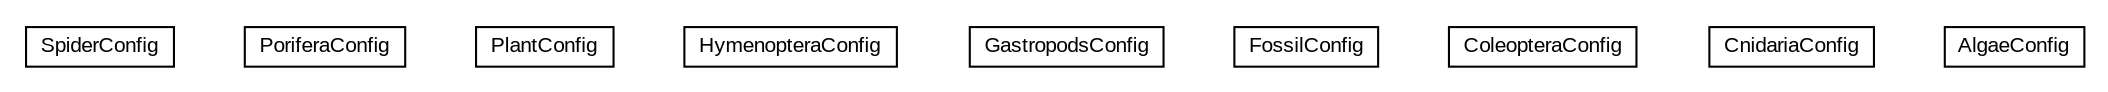 #!/usr/local/bin/dot
#
# Class diagram 
# Generated by UMLGraph version R5_6-24-gf6e263 (http://www.umlgraph.org/)
#

digraph G {
	edge [fontname="arial",fontsize=10,labelfontname="arial",labelfontsize=10];
	node [fontname="arial",fontsize=10,shape=plaintext];
	nodesep=0.25;
	ranksep=0.5;
	// edu.arizona.biosemantics.semanticmarkup.config.taxongroup.SpiderConfig
	c725 [label=<<table title="edu.arizona.biosemantics.semanticmarkup.config.taxongroup.SpiderConfig" border="0" cellborder="1" cellspacing="0" cellpadding="2" port="p" href="./SpiderConfig.html">
		<tr><td><table border="0" cellspacing="0" cellpadding="1">
<tr><td align="center" balign="center"> SpiderConfig </td></tr>
		</table></td></tr>
		</table>>, URL="./SpiderConfig.html", fontname="arial", fontcolor="black", fontsize=10.0];
	// edu.arizona.biosemantics.semanticmarkup.config.taxongroup.PoriferaConfig
	c726 [label=<<table title="edu.arizona.biosemantics.semanticmarkup.config.taxongroup.PoriferaConfig" border="0" cellborder="1" cellspacing="0" cellpadding="2" port="p" href="./PoriferaConfig.html">
		<tr><td><table border="0" cellspacing="0" cellpadding="1">
<tr><td align="center" balign="center"> PoriferaConfig </td></tr>
		</table></td></tr>
		</table>>, URL="./PoriferaConfig.html", fontname="arial", fontcolor="black", fontsize=10.0];
	// edu.arizona.biosemantics.semanticmarkup.config.taxongroup.PlantConfig
	c727 [label=<<table title="edu.arizona.biosemantics.semanticmarkup.config.taxongroup.PlantConfig" border="0" cellborder="1" cellspacing="0" cellpadding="2" port="p" href="./PlantConfig.html">
		<tr><td><table border="0" cellspacing="0" cellpadding="1">
<tr><td align="center" balign="center"> PlantConfig </td></tr>
		</table></td></tr>
		</table>>, URL="./PlantConfig.html", fontname="arial", fontcolor="black", fontsize=10.0];
	// edu.arizona.biosemantics.semanticmarkup.config.taxongroup.HymenopteraConfig
	c728 [label=<<table title="edu.arizona.biosemantics.semanticmarkup.config.taxongroup.HymenopteraConfig" border="0" cellborder="1" cellspacing="0" cellpadding="2" port="p" href="./HymenopteraConfig.html">
		<tr><td><table border="0" cellspacing="0" cellpadding="1">
<tr><td align="center" balign="center"> HymenopteraConfig </td></tr>
		</table></td></tr>
		</table>>, URL="./HymenopteraConfig.html", fontname="arial", fontcolor="black", fontsize=10.0];
	// edu.arizona.biosemantics.semanticmarkup.config.taxongroup.GastropodsConfig
	c729 [label=<<table title="edu.arizona.biosemantics.semanticmarkup.config.taxongroup.GastropodsConfig" border="0" cellborder="1" cellspacing="0" cellpadding="2" port="p" href="./GastropodsConfig.html">
		<tr><td><table border="0" cellspacing="0" cellpadding="1">
<tr><td align="center" balign="center"> GastropodsConfig </td></tr>
		</table></td></tr>
		</table>>, URL="./GastropodsConfig.html", fontname="arial", fontcolor="black", fontsize=10.0];
	// edu.arizona.biosemantics.semanticmarkup.config.taxongroup.FossilConfig
	c730 [label=<<table title="edu.arizona.biosemantics.semanticmarkup.config.taxongroup.FossilConfig" border="0" cellborder="1" cellspacing="0" cellpadding="2" port="p" href="./FossilConfig.html">
		<tr><td><table border="0" cellspacing="0" cellpadding="1">
<tr><td align="center" balign="center"> FossilConfig </td></tr>
		</table></td></tr>
		</table>>, URL="./FossilConfig.html", fontname="arial", fontcolor="black", fontsize=10.0];
	// edu.arizona.biosemantics.semanticmarkup.config.taxongroup.ColeopteraConfig
	c731 [label=<<table title="edu.arizona.biosemantics.semanticmarkup.config.taxongroup.ColeopteraConfig" border="0" cellborder="1" cellspacing="0" cellpadding="2" port="p" href="./ColeopteraConfig.html">
		<tr><td><table border="0" cellspacing="0" cellpadding="1">
<tr><td align="center" balign="center"> ColeopteraConfig </td></tr>
		</table></td></tr>
		</table>>, URL="./ColeopteraConfig.html", fontname="arial", fontcolor="black", fontsize=10.0];
	// edu.arizona.biosemantics.semanticmarkup.config.taxongroup.CnidariaConfig
	c732 [label=<<table title="edu.arizona.biosemantics.semanticmarkup.config.taxongroup.CnidariaConfig" border="0" cellborder="1" cellspacing="0" cellpadding="2" port="p" href="./CnidariaConfig.html">
		<tr><td><table border="0" cellspacing="0" cellpadding="1">
<tr><td align="center" balign="center"> CnidariaConfig </td></tr>
		</table></td></tr>
		</table>>, URL="./CnidariaConfig.html", fontname="arial", fontcolor="black", fontsize=10.0];
	// edu.arizona.biosemantics.semanticmarkup.config.taxongroup.AlgaeConfig
	c733 [label=<<table title="edu.arizona.biosemantics.semanticmarkup.config.taxongroup.AlgaeConfig" border="0" cellborder="1" cellspacing="0" cellpadding="2" port="p" href="./AlgaeConfig.html">
		<tr><td><table border="0" cellspacing="0" cellpadding="1">
<tr><td align="center" balign="center"> AlgaeConfig </td></tr>
		</table></td></tr>
		</table>>, URL="./AlgaeConfig.html", fontname="arial", fontcolor="black", fontsize=10.0];
}

